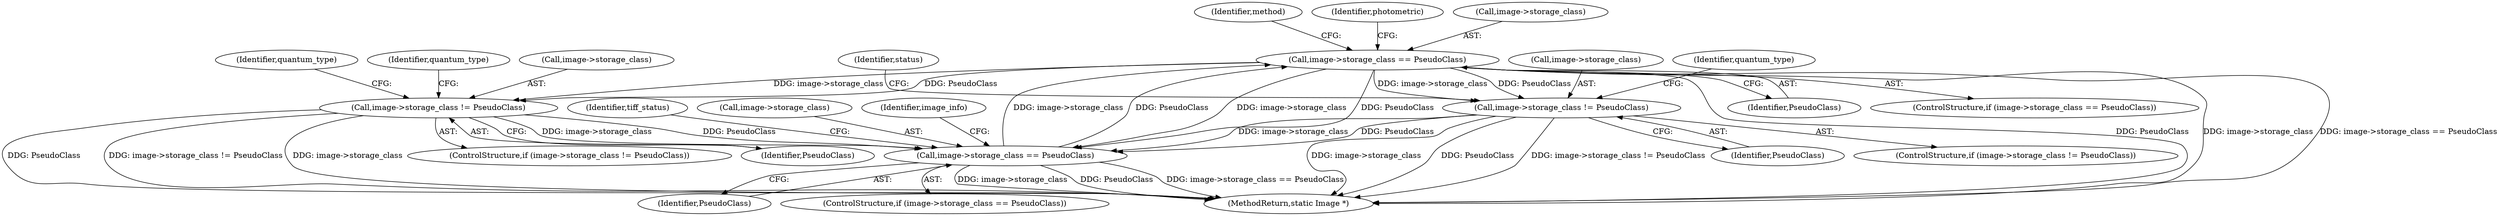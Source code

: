 digraph "0_ImageMagick_6e48aa92ff4e6e95424300ecd52a9ea453c19c60@pointer" {
"1001664" [label="(Call,image->storage_class == PseudoClass)"];
"1001376" [label="(Call,image->storage_class == PseudoClass)"];
"1001768" [label="(Call,image->storage_class != PseudoClass)"];
"1001664" [label="(Call,image->storage_class == PseudoClass)"];
"1001811" [label="(Call,image->storage_class != PseudoClass)"];
"1003481" [label="(MethodReturn,static Image *)"];
"1001812" [label="(Call,image->storage_class)"];
"1001670" [label="(Identifier,method)"];
"1001796" [label="(Identifier,quantum_type)"];
"1001818" [label="(Identifier,quantum_type)"];
"1001388" [label="(Identifier,tiff_status)"];
"1001832" [label="(Identifier,status)"];
"1001668" [label="(Identifier,PseudoClass)"];
"1001664" [label="(Call,image->storage_class == PseudoClass)"];
"1001767" [label="(ControlStructure,if (image->storage_class != PseudoClass))"];
"1001775" [label="(Identifier,quantum_type)"];
"1001380" [label="(Identifier,PseudoClass)"];
"1001377" [label="(Call,image->storage_class)"];
"1001675" [label="(Identifier,photometric)"];
"1001376" [label="(Call,image->storage_class == PseudoClass)"];
"1001545" [label="(Identifier,image_info)"];
"1001811" [label="(Call,image->storage_class != PseudoClass)"];
"1001663" [label="(ControlStructure,if (image->storage_class == PseudoClass))"];
"1001769" [label="(Call,image->storage_class)"];
"1001665" [label="(Call,image->storage_class)"];
"1001815" [label="(Identifier,PseudoClass)"];
"1001810" [label="(ControlStructure,if (image->storage_class != PseudoClass))"];
"1001375" [label="(ControlStructure,if (image->storage_class == PseudoClass))"];
"1001768" [label="(Call,image->storage_class != PseudoClass)"];
"1001772" [label="(Identifier,PseudoClass)"];
"1001664" -> "1001663"  [label="AST: "];
"1001664" -> "1001668"  [label="CFG: "];
"1001665" -> "1001664"  [label="AST: "];
"1001668" -> "1001664"  [label="AST: "];
"1001670" -> "1001664"  [label="CFG: "];
"1001675" -> "1001664"  [label="CFG: "];
"1001664" -> "1003481"  [label="DDG: PseudoClass"];
"1001664" -> "1003481"  [label="DDG: image->storage_class"];
"1001664" -> "1003481"  [label="DDG: image->storage_class == PseudoClass"];
"1001664" -> "1001376"  [label="DDG: image->storage_class"];
"1001664" -> "1001376"  [label="DDG: PseudoClass"];
"1001376" -> "1001664"  [label="DDG: image->storage_class"];
"1001376" -> "1001664"  [label="DDG: PseudoClass"];
"1001664" -> "1001768"  [label="DDG: image->storage_class"];
"1001664" -> "1001768"  [label="DDG: PseudoClass"];
"1001664" -> "1001811"  [label="DDG: image->storage_class"];
"1001664" -> "1001811"  [label="DDG: PseudoClass"];
"1001376" -> "1001375"  [label="AST: "];
"1001376" -> "1001380"  [label="CFG: "];
"1001377" -> "1001376"  [label="AST: "];
"1001380" -> "1001376"  [label="AST: "];
"1001388" -> "1001376"  [label="CFG: "];
"1001545" -> "1001376"  [label="CFG: "];
"1001376" -> "1003481"  [label="DDG: image->storage_class"];
"1001376" -> "1003481"  [label="DDG: PseudoClass"];
"1001376" -> "1003481"  [label="DDG: image->storage_class == PseudoClass"];
"1001768" -> "1001376"  [label="DDG: image->storage_class"];
"1001768" -> "1001376"  [label="DDG: PseudoClass"];
"1001811" -> "1001376"  [label="DDG: image->storage_class"];
"1001811" -> "1001376"  [label="DDG: PseudoClass"];
"1001768" -> "1001767"  [label="AST: "];
"1001768" -> "1001772"  [label="CFG: "];
"1001769" -> "1001768"  [label="AST: "];
"1001772" -> "1001768"  [label="AST: "];
"1001775" -> "1001768"  [label="CFG: "];
"1001796" -> "1001768"  [label="CFG: "];
"1001768" -> "1003481"  [label="DDG: image->storage_class"];
"1001768" -> "1003481"  [label="DDG: PseudoClass"];
"1001768" -> "1003481"  [label="DDG: image->storage_class != PseudoClass"];
"1001811" -> "1001810"  [label="AST: "];
"1001811" -> "1001815"  [label="CFG: "];
"1001812" -> "1001811"  [label="AST: "];
"1001815" -> "1001811"  [label="AST: "];
"1001818" -> "1001811"  [label="CFG: "];
"1001832" -> "1001811"  [label="CFG: "];
"1001811" -> "1003481"  [label="DDG: image->storage_class"];
"1001811" -> "1003481"  [label="DDG: PseudoClass"];
"1001811" -> "1003481"  [label="DDG: image->storage_class != PseudoClass"];
}
